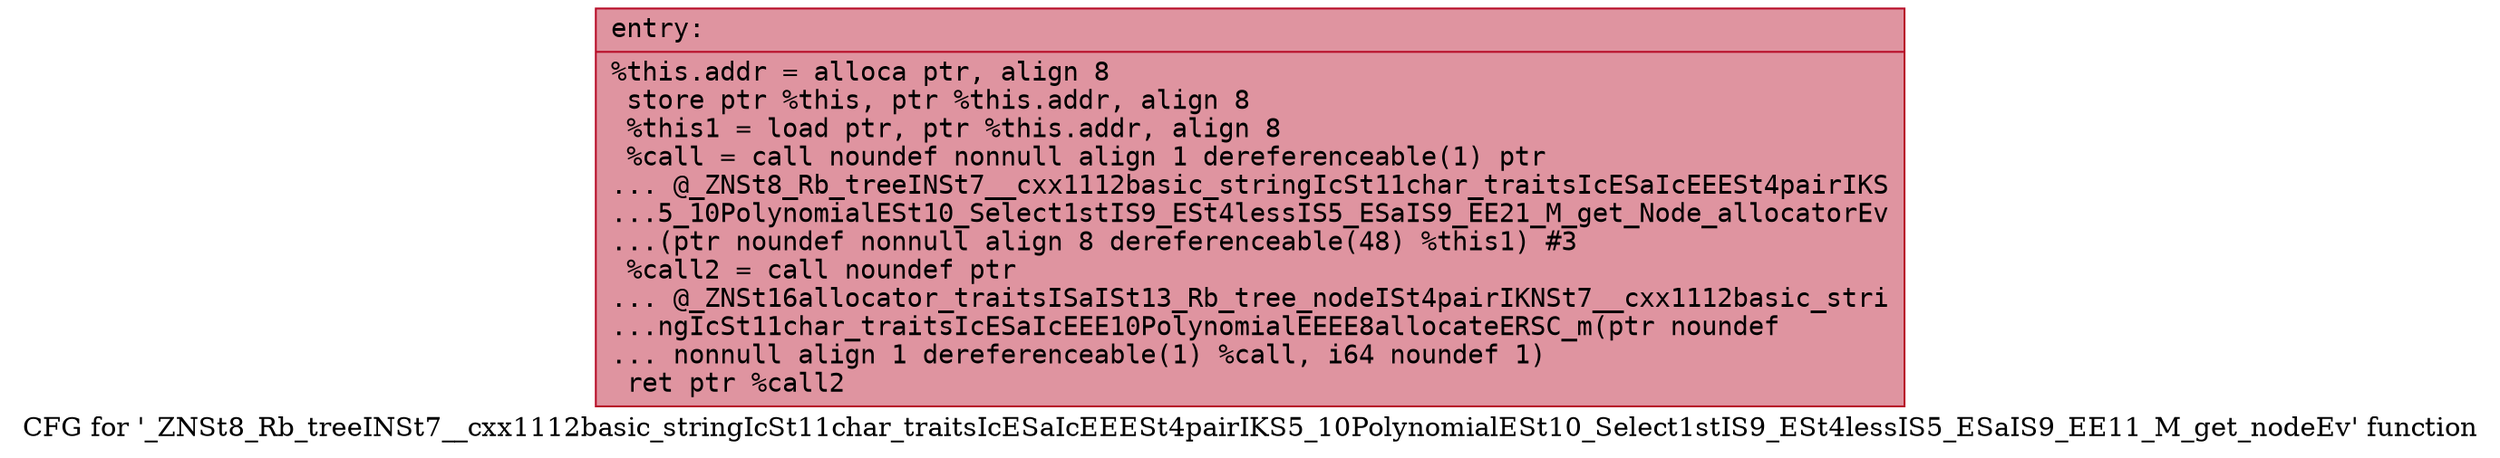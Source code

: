 digraph "CFG for '_ZNSt8_Rb_treeINSt7__cxx1112basic_stringIcSt11char_traitsIcESaIcEEESt4pairIKS5_10PolynomialESt10_Select1stIS9_ESt4lessIS5_ESaIS9_EE11_M_get_nodeEv' function" {
	label="CFG for '_ZNSt8_Rb_treeINSt7__cxx1112basic_stringIcSt11char_traitsIcESaIcEEESt4pairIKS5_10PolynomialESt10_Select1stIS9_ESt4lessIS5_ESaIS9_EE11_M_get_nodeEv' function";

	Node0x55dab470c1a0 [shape=record,color="#b70d28ff", style=filled, fillcolor="#b70d2870" fontname="Courier",label="{entry:\l|  %this.addr = alloca ptr, align 8\l  store ptr %this, ptr %this.addr, align 8\l  %this1 = load ptr, ptr %this.addr, align 8\l  %call = call noundef nonnull align 1 dereferenceable(1) ptr\l... @_ZNSt8_Rb_treeINSt7__cxx1112basic_stringIcSt11char_traitsIcESaIcEEESt4pairIKS\l...5_10PolynomialESt10_Select1stIS9_ESt4lessIS5_ESaIS9_EE21_M_get_Node_allocatorEv\l...(ptr noundef nonnull align 8 dereferenceable(48) %this1) #3\l  %call2 = call noundef ptr\l... @_ZNSt16allocator_traitsISaISt13_Rb_tree_nodeISt4pairIKNSt7__cxx1112basic_stri\l...ngIcSt11char_traitsIcESaIcEEE10PolynomialEEEE8allocateERSC_m(ptr noundef\l... nonnull align 1 dereferenceable(1) %call, i64 noundef 1)\l  ret ptr %call2\l}"];
}
